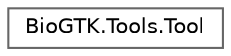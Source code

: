 digraph "Graphical Class Hierarchy"
{
 // LATEX_PDF_SIZE
  bgcolor="transparent";
  edge [fontname=Helvetica,fontsize=10,labelfontname=Helvetica,labelfontsize=10];
  node [fontname=Helvetica,fontsize=10,shape=box,height=0.2,width=0.4];
  rankdir="LR";
  Node0 [id="Node000000",label="BioGTK.Tools.Tool",height=0.2,width=0.4,color="grey40", fillcolor="white", style="filled",URL="$class_bio_g_t_k_1_1_tools_1_1_tool.html",tooltip=" "];
}
